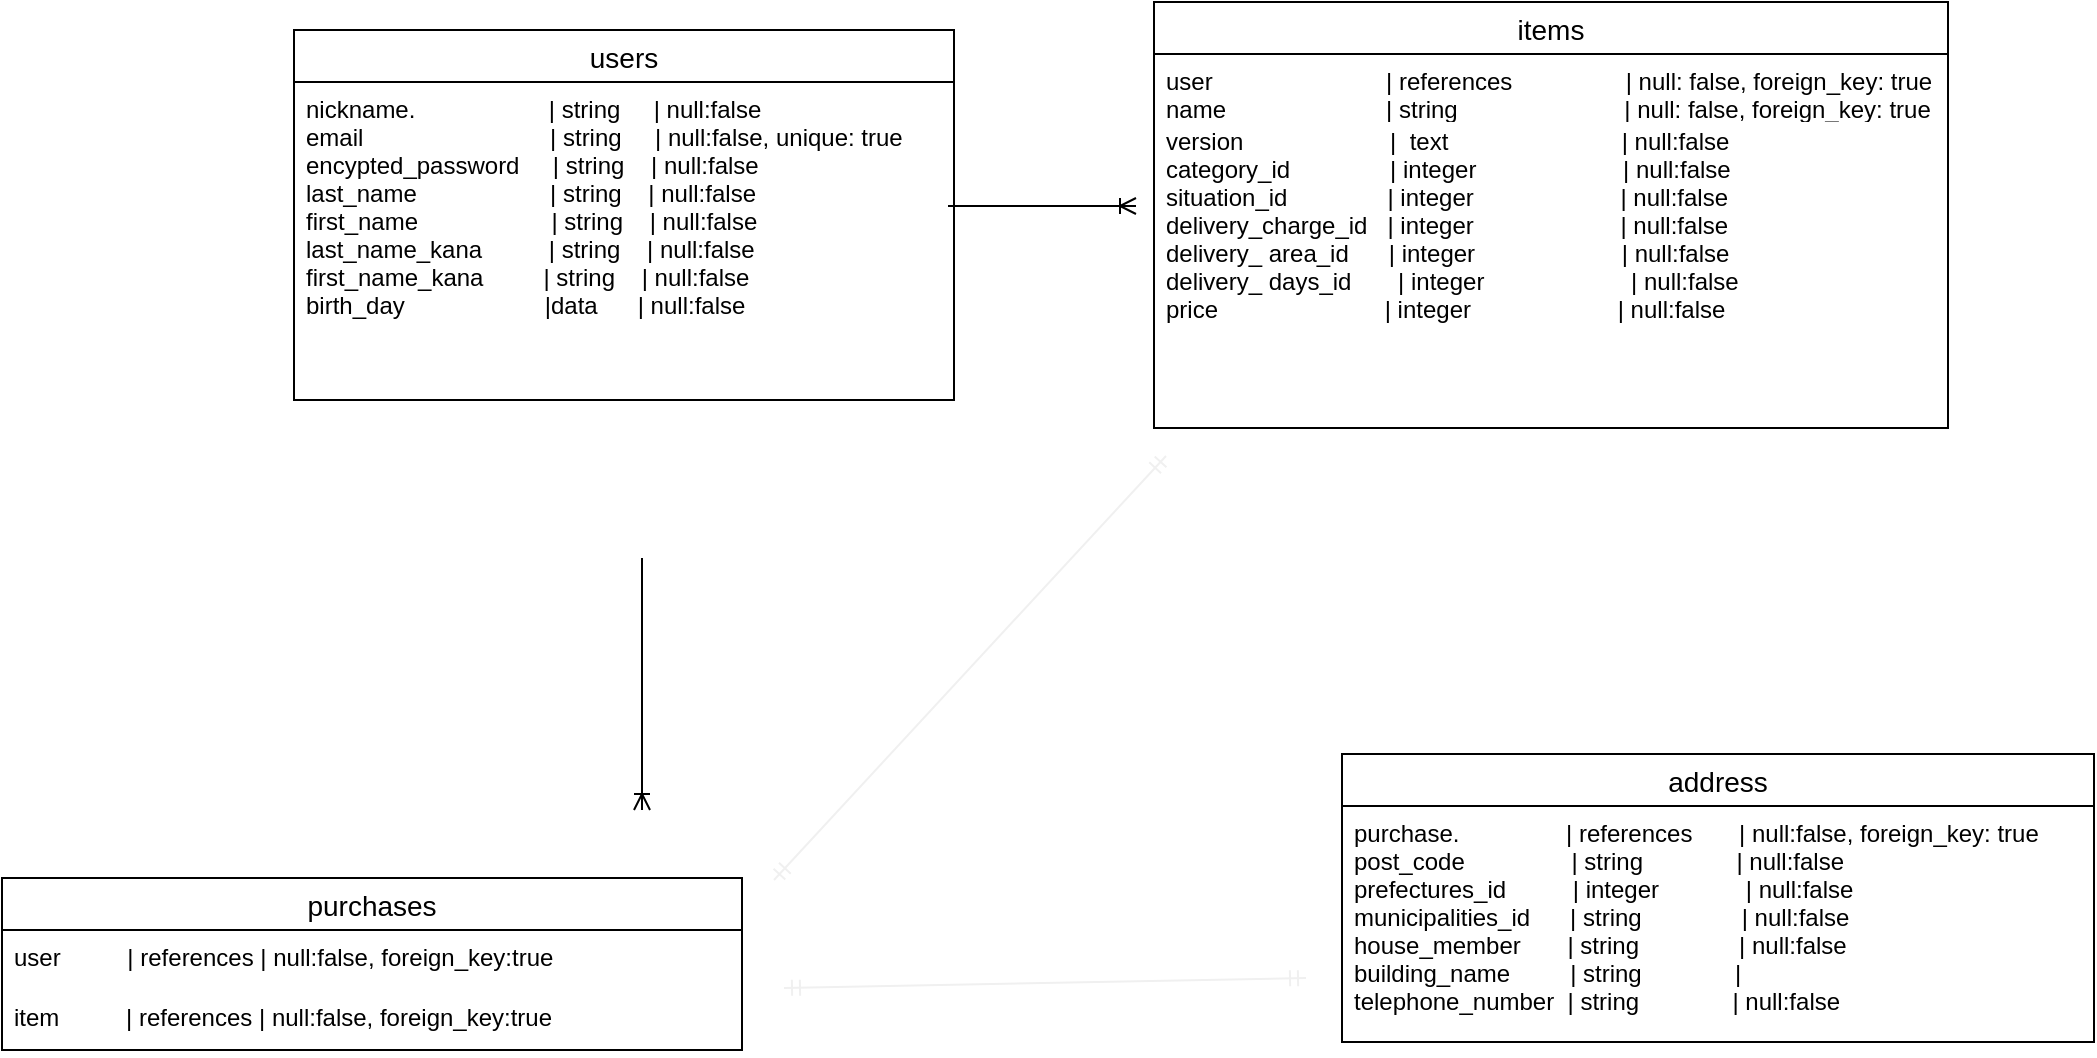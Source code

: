 <mxfile>
    <diagram id="ZHOUbdDXiJtWGStMCyC2" name="ページ1">
        <mxGraphModel dx="1069" dy="809" grid="0" gridSize="10" guides="0" tooltips="1" connect="0" arrows="0" fold="1" page="0" pageScale="1" pageWidth="827" pageHeight="1169" background="none" math="0" shadow="0">
            <root>
                <mxCell id="0"/>
                <mxCell id="1" parent="0"/>
                <mxCell id="66" value="address" style="swimlane;fontStyle=0;childLayout=stackLayout;horizontal=1;startSize=26;horizontalStack=0;resizeParent=1;resizeParentMax=0;resizeLast=0;collapsible=1;marginBottom=0;align=center;fontSize=14;" parent="1" vertex="1">
                    <mxGeometry x="515" y="530" width="376" height="144" as="geometry"/>
                </mxCell>
                <mxCell id="67" value="purchase.                | references       | null:false, foreign_key: true&#10;post_code                | string              | null:false&#10;prefectures_id          | integer             | null:false&#10;municipalities_id      | string               | null:false&#10;house_member       | string               | null:false&#10;building_name         | string              |&#10;telephone_number  | string              | null:false" style="text;strokeColor=none;fillColor=none;spacingLeft=4;spacingRight=4;overflow=hidden;rotatable=0;points=[[0,0.5],[1,0.5]];portConstraint=eastwest;fontSize=12;" parent="66" vertex="1">
                    <mxGeometry y="26" width="376" height="118" as="geometry"/>
                </mxCell>
                <mxCell id="71" value="" style="edgeStyle=entityRelationEdgeStyle;fontSize=12;html=1;endArrow=ERoneToMany;align=center;" parent="1" edge="1">
                    <mxGeometry width="100" height="100" relative="1" as="geometry">
                        <mxPoint x="318" y="256" as="sourcePoint"/>
                        <mxPoint x="412" y="256" as="targetPoint"/>
                    </mxGeometry>
                </mxCell>
                <mxCell id="72" value="" style="fontSize=12;html=1;endArrow=ERoneToMany;align=center;" parent="1" edge="1">
                    <mxGeometry width="100" height="100" relative="1" as="geometry">
                        <mxPoint x="165" y="432" as="sourcePoint"/>
                        <mxPoint x="165" y="558" as="targetPoint"/>
                    </mxGeometry>
                </mxCell>
                <mxCell id="77" value="" style="fontSize=12;html=1;endArrow=ERmandOne;startArrow=ERmandOne;strokeColor=#f0f0f0;align=center;" parent="1" edge="1">
                    <mxGeometry width="100" height="100" relative="1" as="geometry">
                        <mxPoint x="231" y="593" as="sourcePoint"/>
                        <mxPoint x="427" y="381" as="targetPoint"/>
                    </mxGeometry>
                </mxCell>
                <mxCell id="98" value="&amp;nbsp; &amp;nbsp; &amp;nbsp; &amp;nbsp; &amp;nbsp; &amp;nbsp; &amp;nbsp; &amp;nbsp; &amp;nbsp; &amp;nbsp; &amp;nbsp; &amp;nbsp; &amp;nbsp; &amp;nbsp; &amp;nbsp; &amp;nbsp; &amp;nbsp; &amp;nbsp; &amp;nbsp; &amp;nbsp; &amp;nbsp; &amp;nbsp; &amp;nbsp; &amp;nbsp; &amp;nbsp; &amp;nbsp;" style="text;html=1;align=center;verticalAlign=middle;resizable=0;points=[];autosize=1;strokeColor=none;" parent="1" vertex="1">
                    <mxGeometry x="-20" y="240" width="180" height="18" as="geometry"/>
                </mxCell>
                <mxCell id="99" value="users" style="swimlane;fontStyle=0;childLayout=stackLayout;horizontal=1;startSize=26;horizontalStack=0;resizeParent=1;resizeParentMax=0;resizeLast=0;collapsible=1;marginBottom=0;align=center;fontSize=14;" parent="1" vertex="1">
                    <mxGeometry x="-9" y="168" width="330" height="185" as="geometry"/>
                </mxCell>
                <mxCell id="102" value="nickname.                    | string     | null:false&#10;email                            | string     | null:false, unique: true&#10;encypted_password     | string    | null:false&#10;last_name                    | string    | null:false&#10;first_name                    | string    | null:false&#10;last_name_kana          | string    | null:false&#10;first_name_kana         | string    | null:false&#10;birth_day                     |data      | null:false       &#10;&#10;" style="text;strokeColor=none;fillColor=none;spacingLeft=4;spacingRight=4;overflow=hidden;rotatable=0;points=[[0,0.5],[1,0.5]];portConstraint=eastwest;fontSize=12;" parent="99" vertex="1">
                    <mxGeometry y="26" width="330" height="159" as="geometry"/>
                </mxCell>
                <mxCell id="108" value="items" style="swimlane;fontStyle=0;childLayout=stackLayout;horizontal=1;startSize=26;horizontalStack=0;resizeParent=1;resizeParentMax=0;resizeLast=0;collapsible=1;marginBottom=0;align=center;fontSize=14;" parent="1" vertex="1">
                    <mxGeometry x="421" y="154" width="397" height="213" as="geometry"/>
                </mxCell>
                <mxCell id="110" value="user                          | references                 | null: false, foreign_key: true&#10;name                        | string                         | null: false, foreign_key: true&#10;" style="text;strokeColor=none;fillColor=none;spacingLeft=4;spacingRight=4;overflow=hidden;rotatable=0;points=[[0,0.5],[1,0.5]];portConstraint=eastwest;fontSize=12;" parent="108" vertex="1">
                    <mxGeometry y="26" width="397" height="30" as="geometry"/>
                </mxCell>
                <mxCell id="111" value="version                      |  text                          | null:false&#10;category_id               | integer                      | null:false&#10;situation_id               | integer                      | null:false&#10;delivery_charge_id   | integer                      | null:false&#10;delivery_ area_id      | integer                      | null:false&#10;delivery_ days_id       | integer                      | null:false  &#10;price                         | integer                      | null:false               " style="text;strokeColor=none;fillColor=none;spacingLeft=4;spacingRight=4;overflow=hidden;rotatable=0;points=[[0,0.5],[1,0.5]];portConstraint=eastwest;fontSize=12;" parent="108" vertex="1">
                    <mxGeometry y="56" width="397" height="157" as="geometry"/>
                </mxCell>
                <mxCell id="112" value="purchases" style="swimlane;fontStyle=0;childLayout=stackLayout;horizontal=1;startSize=26;horizontalStack=0;resizeParent=1;resizeParentMax=0;resizeLast=0;collapsible=1;marginBottom=0;align=center;fontSize=14;" parent="1" vertex="1">
                    <mxGeometry x="-155" y="592" width="370" height="86" as="geometry"/>
                </mxCell>
                <mxCell id="113" value="user          | references | null:false, foreign_key:true" style="text;strokeColor=none;fillColor=none;spacingLeft=4;spacingRight=4;overflow=hidden;rotatable=0;points=[[0,0.5],[1,0.5]];portConstraint=eastwest;fontSize=12;" parent="112" vertex="1">
                    <mxGeometry y="26" width="370" height="30" as="geometry"/>
                </mxCell>
                <mxCell id="114" value="item          | references | null:false, foreign_key:true" style="text;strokeColor=none;fillColor=none;spacingLeft=4;spacingRight=4;overflow=hidden;rotatable=0;points=[[0,0.5],[1,0.5]];portConstraint=eastwest;fontSize=12;" parent="112" vertex="1">
                    <mxGeometry y="56" width="370" height="30" as="geometry"/>
                </mxCell>
                <mxCell id="116" value="" style="fontSize=12;html=1;endArrow=ERmandOne;startArrow=ERmandOne;strokeColor=#f0f0f0;align=center;" parent="1" edge="1">
                    <mxGeometry width="100" height="100" relative="1" as="geometry">
                        <mxPoint x="236" y="647" as="sourcePoint"/>
                        <mxPoint x="497" y="642" as="targetPoint"/>
                    </mxGeometry>
                </mxCell>
            </root>
        </mxGraphModel>
    </diagram>
</mxfile>